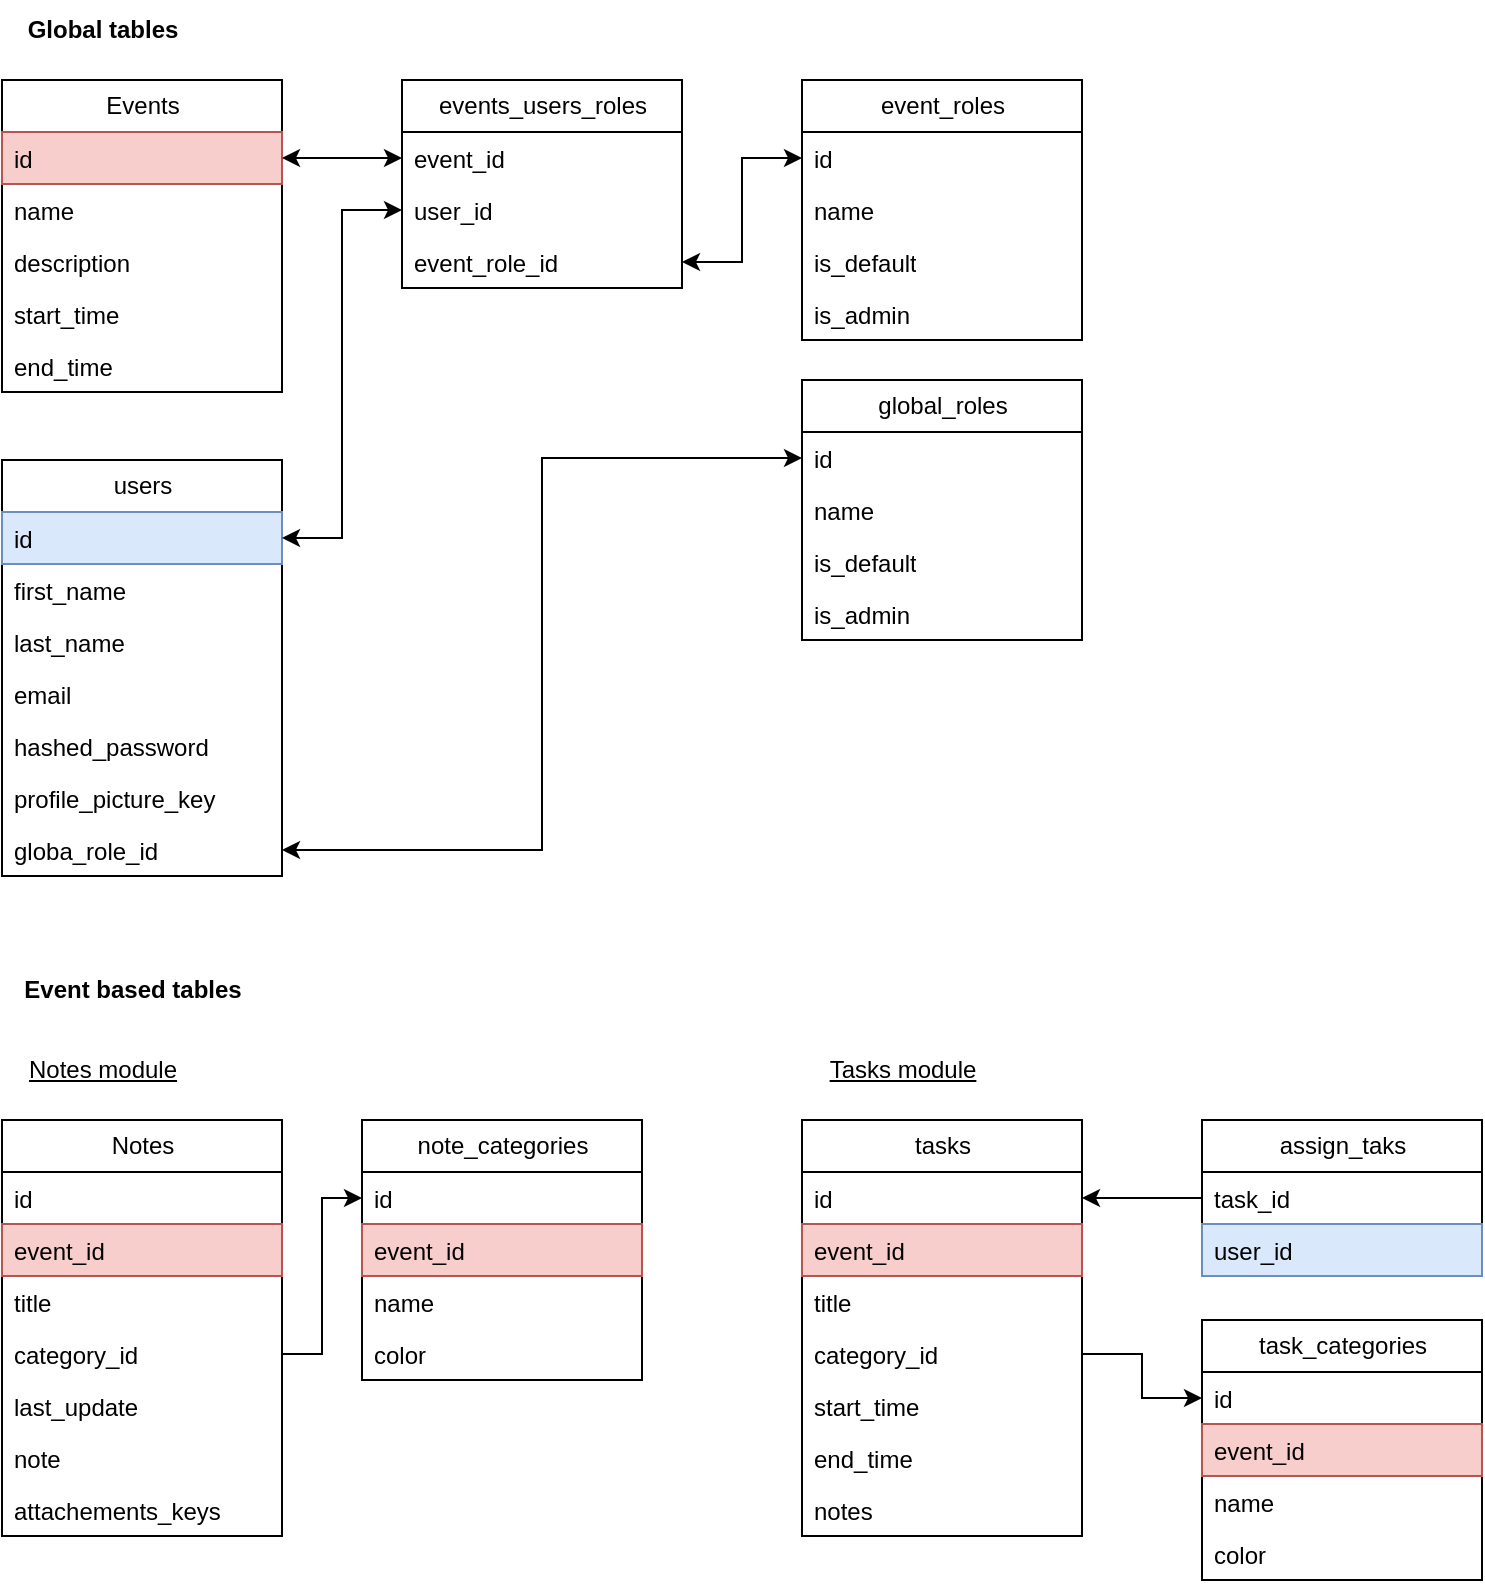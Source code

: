 <mxfile version="24.8.4">
  <diagram name="Page-1" id="iI7dP2M1P5-zbkGskndh">
    <mxGraphModel dx="1434" dy="1921" grid="1" gridSize="10" guides="1" tooltips="1" connect="1" arrows="1" fold="1" page="1" pageScale="1" pageWidth="850" pageHeight="1100" math="0" shadow="0">
      <root>
        <mxCell id="0" />
        <mxCell id="1" parent="0" />
        <mxCell id="j5bDEHMONRcr5StY_7Du-1" value="users" style="swimlane;fontStyle=0;childLayout=stackLayout;horizontal=1;startSize=26;fillColor=none;horizontalStack=0;resizeParent=1;resizeParentMax=0;resizeLast=0;collapsible=1;marginBottom=0;html=1;swimlaneLine=1;strokeColor=default;" vertex="1" parent="1">
          <mxGeometry x="40" y="-850" width="140" height="208" as="geometry">
            <mxRectangle x="40" y="40" width="70" height="30" as="alternateBounds" />
          </mxGeometry>
        </mxCell>
        <mxCell id="j5bDEHMONRcr5StY_7Du-21" value="id" style="text;strokeColor=#6c8ebf;fillColor=#dae8fc;align=left;verticalAlign=top;spacingLeft=4;spacingRight=4;overflow=hidden;rotatable=0;points=[[0,0.5],[1,0.5]];portConstraint=eastwest;whiteSpace=wrap;html=1;" vertex="1" parent="j5bDEHMONRcr5StY_7Du-1">
          <mxGeometry y="26" width="140" height="26" as="geometry" />
        </mxCell>
        <mxCell id="j5bDEHMONRcr5StY_7Du-2" value="first_name" style="text;strokeColor=none;fillColor=none;align=left;verticalAlign=top;spacingLeft=4;spacingRight=4;overflow=hidden;rotatable=0;points=[[0,0.5],[1,0.5]];portConstraint=eastwest;whiteSpace=wrap;html=1;" vertex="1" parent="j5bDEHMONRcr5StY_7Du-1">
          <mxGeometry y="52" width="140" height="26" as="geometry" />
        </mxCell>
        <mxCell id="j5bDEHMONRcr5StY_7Du-3" value="last_name" style="text;strokeColor=none;fillColor=none;align=left;verticalAlign=top;spacingLeft=4;spacingRight=4;overflow=hidden;rotatable=0;points=[[0,0.5],[1,0.5]];portConstraint=eastwest;whiteSpace=wrap;html=1;" vertex="1" parent="j5bDEHMONRcr5StY_7Du-1">
          <mxGeometry y="78" width="140" height="26" as="geometry" />
        </mxCell>
        <mxCell id="j5bDEHMONRcr5StY_7Du-4" value="&lt;div&gt;email&lt;/div&gt;&lt;div&gt;&lt;br&gt;&lt;/div&gt;" style="text;strokeColor=none;fillColor=none;align=left;verticalAlign=top;spacingLeft=4;spacingRight=4;overflow=hidden;rotatable=0;points=[[0,0.5],[1,0.5]];portConstraint=eastwest;whiteSpace=wrap;html=1;" vertex="1" parent="j5bDEHMONRcr5StY_7Du-1">
          <mxGeometry y="104" width="140" height="26" as="geometry" />
        </mxCell>
        <mxCell id="j5bDEHMONRcr5StY_7Du-12" value="hashed_password" style="text;strokeColor=none;fillColor=none;align=left;verticalAlign=top;spacingLeft=4;spacingRight=4;overflow=hidden;rotatable=0;points=[[0,0.5],[1,0.5]];portConstraint=eastwest;whiteSpace=wrap;html=1;" vertex="1" parent="j5bDEHMONRcr5StY_7Du-1">
          <mxGeometry y="130" width="140" height="26" as="geometry" />
        </mxCell>
        <mxCell id="j5bDEHMONRcr5StY_7Du-13" value="&lt;div&gt;profile_picture_key&lt;/div&gt;" style="text;strokeColor=none;fillColor=none;align=left;verticalAlign=top;spacingLeft=4;spacingRight=4;overflow=hidden;rotatable=0;points=[[0,0.5],[1,0.5]];portConstraint=eastwest;whiteSpace=wrap;html=1;" vertex="1" parent="j5bDEHMONRcr5StY_7Du-1">
          <mxGeometry y="156" width="140" height="26" as="geometry" />
        </mxCell>
        <mxCell id="j5bDEHMONRcr5StY_7Du-20" value="&lt;div&gt;globa_role_id&lt;/div&gt;" style="text;strokeColor=none;fillColor=none;align=left;verticalAlign=top;spacingLeft=4;spacingRight=4;overflow=hidden;rotatable=0;points=[[0,0.5],[1,0.5]];portConstraint=eastwest;whiteSpace=wrap;html=1;" vertex="1" parent="j5bDEHMONRcr5StY_7Du-1">
          <mxGeometry y="182" width="140" height="26" as="geometry" />
        </mxCell>
        <mxCell id="j5bDEHMONRcr5StY_7Du-16" value="global_roles" style="swimlane;fontStyle=0;childLayout=stackLayout;horizontal=1;startSize=26;fillColor=none;horizontalStack=0;resizeParent=1;resizeParentMax=0;resizeLast=0;collapsible=1;marginBottom=0;html=1;" vertex="1" parent="1">
          <mxGeometry x="440" y="-890" width="140" height="130" as="geometry" />
        </mxCell>
        <mxCell id="j5bDEHMONRcr5StY_7Du-17" value="id" style="text;strokeColor=none;fillColor=none;align=left;verticalAlign=top;spacingLeft=4;spacingRight=4;overflow=hidden;rotatable=0;points=[[0,0.5],[1,0.5]];portConstraint=eastwest;whiteSpace=wrap;html=1;" vertex="1" parent="j5bDEHMONRcr5StY_7Du-16">
          <mxGeometry y="26" width="140" height="26" as="geometry" />
        </mxCell>
        <mxCell id="j5bDEHMONRcr5StY_7Du-19" value="name" style="text;strokeColor=none;fillColor=none;align=left;verticalAlign=top;spacingLeft=4;spacingRight=4;overflow=hidden;rotatable=0;points=[[0,0.5],[1,0.5]];portConstraint=eastwest;whiteSpace=wrap;html=1;" vertex="1" parent="j5bDEHMONRcr5StY_7Du-16">
          <mxGeometry y="52" width="140" height="26" as="geometry" />
        </mxCell>
        <mxCell id="j5bDEHMONRcr5StY_7Du-22" value="is_default" style="text;strokeColor=none;fillColor=none;align=left;verticalAlign=top;spacingLeft=4;spacingRight=4;overflow=hidden;rotatable=0;points=[[0,0.5],[1,0.5]];portConstraint=eastwest;whiteSpace=wrap;html=1;" vertex="1" parent="j5bDEHMONRcr5StY_7Du-16">
          <mxGeometry y="78" width="140" height="26" as="geometry" />
        </mxCell>
        <mxCell id="j5bDEHMONRcr5StY_7Du-23" value="is_admin" style="text;strokeColor=none;fillColor=none;align=left;verticalAlign=top;spacingLeft=4;spacingRight=4;overflow=hidden;rotatable=0;points=[[0,0.5],[1,0.5]];portConstraint=eastwest;whiteSpace=wrap;html=1;" vertex="1" parent="j5bDEHMONRcr5StY_7Du-16">
          <mxGeometry y="104" width="140" height="26" as="geometry" />
        </mxCell>
        <mxCell id="j5bDEHMONRcr5StY_7Du-24" style="edgeStyle=orthogonalEdgeStyle;rounded=0;orthogonalLoop=1;jettySize=auto;html=1;exitX=1;exitY=0.5;exitDx=0;exitDy=0;entryX=0;entryY=0.5;entryDx=0;entryDy=0;startArrow=classic;startFill=1;" edge="1" parent="1" source="j5bDEHMONRcr5StY_7Du-20" target="j5bDEHMONRcr5StY_7Du-17">
          <mxGeometry relative="1" as="geometry" />
        </mxCell>
        <mxCell id="j5bDEHMONRcr5StY_7Du-25" value="event_roles" style="swimlane;fontStyle=0;childLayout=stackLayout;horizontal=1;startSize=26;fillColor=none;horizontalStack=0;resizeParent=1;resizeParentMax=0;resizeLast=0;collapsible=1;marginBottom=0;html=1;" vertex="1" parent="1">
          <mxGeometry x="440" y="-1040" width="140" height="130" as="geometry" />
        </mxCell>
        <mxCell id="j5bDEHMONRcr5StY_7Du-26" value="id" style="text;strokeColor=none;fillColor=none;align=left;verticalAlign=top;spacingLeft=4;spacingRight=4;overflow=hidden;rotatable=0;points=[[0,0.5],[1,0.5]];portConstraint=eastwest;whiteSpace=wrap;html=1;" vertex="1" parent="j5bDEHMONRcr5StY_7Du-25">
          <mxGeometry y="26" width="140" height="26" as="geometry" />
        </mxCell>
        <mxCell id="j5bDEHMONRcr5StY_7Du-27" value="name" style="text;strokeColor=none;fillColor=none;align=left;verticalAlign=top;spacingLeft=4;spacingRight=4;overflow=hidden;rotatable=0;points=[[0,0.5],[1,0.5]];portConstraint=eastwest;whiteSpace=wrap;html=1;" vertex="1" parent="j5bDEHMONRcr5StY_7Du-25">
          <mxGeometry y="52" width="140" height="26" as="geometry" />
        </mxCell>
        <mxCell id="j5bDEHMONRcr5StY_7Du-28" value="is_default" style="text;strokeColor=none;fillColor=none;align=left;verticalAlign=top;spacingLeft=4;spacingRight=4;overflow=hidden;rotatable=0;points=[[0,0.5],[1,0.5]];portConstraint=eastwest;whiteSpace=wrap;html=1;" vertex="1" parent="j5bDEHMONRcr5StY_7Du-25">
          <mxGeometry y="78" width="140" height="26" as="geometry" />
        </mxCell>
        <mxCell id="j5bDEHMONRcr5StY_7Du-29" value="is_admin" style="text;strokeColor=none;fillColor=none;align=left;verticalAlign=top;spacingLeft=4;spacingRight=4;overflow=hidden;rotatable=0;points=[[0,0.5],[1,0.5]];portConstraint=eastwest;whiteSpace=wrap;html=1;" vertex="1" parent="j5bDEHMONRcr5StY_7Du-25">
          <mxGeometry y="104" width="140" height="26" as="geometry" />
        </mxCell>
        <mxCell id="j5bDEHMONRcr5StY_7Du-30" value="Events" style="swimlane;fontStyle=0;childLayout=stackLayout;horizontal=1;startSize=26;fillColor=none;horizontalStack=0;resizeParent=1;resizeParentMax=0;resizeLast=0;collapsible=1;marginBottom=0;html=1;" vertex="1" parent="1">
          <mxGeometry x="40" y="-1040" width="140" height="156" as="geometry" />
        </mxCell>
        <mxCell id="j5bDEHMONRcr5StY_7Du-31" value="id" style="text;strokeColor=#b85450;fillColor=#f8cecc;align=left;verticalAlign=top;spacingLeft=4;spacingRight=4;overflow=hidden;rotatable=0;points=[[0,0.5],[1,0.5]];portConstraint=eastwest;whiteSpace=wrap;html=1;" vertex="1" parent="j5bDEHMONRcr5StY_7Du-30">
          <mxGeometry y="26" width="140" height="26" as="geometry" />
        </mxCell>
        <mxCell id="j5bDEHMONRcr5StY_7Du-32" value="name" style="text;strokeColor=none;fillColor=none;align=left;verticalAlign=top;spacingLeft=4;spacingRight=4;overflow=hidden;rotatable=0;points=[[0,0.5],[1,0.5]];portConstraint=eastwest;whiteSpace=wrap;html=1;" vertex="1" parent="j5bDEHMONRcr5StY_7Du-30">
          <mxGeometry y="52" width="140" height="26" as="geometry" />
        </mxCell>
        <mxCell id="j5bDEHMONRcr5StY_7Du-33" value="description" style="text;strokeColor=none;fillColor=none;align=left;verticalAlign=top;spacingLeft=4;spacingRight=4;overflow=hidden;rotatable=0;points=[[0,0.5],[1,0.5]];portConstraint=eastwest;whiteSpace=wrap;html=1;" vertex="1" parent="j5bDEHMONRcr5StY_7Du-30">
          <mxGeometry y="78" width="140" height="26" as="geometry" />
        </mxCell>
        <mxCell id="j5bDEHMONRcr5StY_7Du-34" value="&lt;div&gt;start_time&lt;/div&gt;" style="text;strokeColor=none;fillColor=none;align=left;verticalAlign=top;spacingLeft=4;spacingRight=4;overflow=hidden;rotatable=0;points=[[0,0.5],[1,0.5]];portConstraint=eastwest;whiteSpace=wrap;html=1;" vertex="1" parent="j5bDEHMONRcr5StY_7Du-30">
          <mxGeometry y="104" width="140" height="26" as="geometry" />
        </mxCell>
        <mxCell id="j5bDEHMONRcr5StY_7Du-35" value="end_time" style="text;strokeColor=none;fillColor=none;align=left;verticalAlign=top;spacingLeft=4;spacingRight=4;overflow=hidden;rotatable=0;points=[[0,0.5],[1,0.5]];portConstraint=eastwest;whiteSpace=wrap;html=1;" vertex="1" parent="j5bDEHMONRcr5StY_7Du-30">
          <mxGeometry y="130" width="140" height="26" as="geometry" />
        </mxCell>
        <mxCell id="j5bDEHMONRcr5StY_7Du-36" value="events_users_roles" style="swimlane;fontStyle=0;childLayout=stackLayout;horizontal=1;startSize=26;fillColor=none;horizontalStack=0;resizeParent=1;resizeParentMax=0;resizeLast=0;collapsible=1;marginBottom=0;html=1;" vertex="1" parent="1">
          <mxGeometry x="240" y="-1040" width="140" height="104" as="geometry" />
        </mxCell>
        <mxCell id="j5bDEHMONRcr5StY_7Du-37" value="event_id" style="text;strokeColor=none;fillColor=none;align=left;verticalAlign=top;spacingLeft=4;spacingRight=4;overflow=hidden;rotatable=0;points=[[0,0.5],[1,0.5]];portConstraint=eastwest;whiteSpace=wrap;html=1;" vertex="1" parent="j5bDEHMONRcr5StY_7Du-36">
          <mxGeometry y="26" width="140" height="26" as="geometry" />
        </mxCell>
        <mxCell id="j5bDEHMONRcr5StY_7Du-38" value="user_id" style="text;strokeColor=none;fillColor=none;align=left;verticalAlign=top;spacingLeft=4;spacingRight=4;overflow=hidden;rotatable=0;points=[[0,0.5],[1,0.5]];portConstraint=eastwest;whiteSpace=wrap;html=1;" vertex="1" parent="j5bDEHMONRcr5StY_7Du-36">
          <mxGeometry y="52" width="140" height="26" as="geometry" />
        </mxCell>
        <mxCell id="j5bDEHMONRcr5StY_7Du-39" value="event_role_id" style="text;strokeColor=none;fillColor=none;align=left;verticalAlign=top;spacingLeft=4;spacingRight=4;overflow=hidden;rotatable=0;points=[[0,0.5],[1,0.5]];portConstraint=eastwest;whiteSpace=wrap;html=1;" vertex="1" parent="j5bDEHMONRcr5StY_7Du-36">
          <mxGeometry y="78" width="140" height="26" as="geometry" />
        </mxCell>
        <mxCell id="j5bDEHMONRcr5StY_7Du-40" style="edgeStyle=orthogonalEdgeStyle;rounded=0;orthogonalLoop=1;jettySize=auto;html=1;entryX=0;entryY=0.5;entryDx=0;entryDy=0;startArrow=classic;startFill=1;" edge="1" parent="1" source="j5bDEHMONRcr5StY_7Du-21" target="j5bDEHMONRcr5StY_7Du-38">
          <mxGeometry relative="1" as="geometry" />
        </mxCell>
        <mxCell id="j5bDEHMONRcr5StY_7Du-41" style="edgeStyle=orthogonalEdgeStyle;rounded=0;orthogonalLoop=1;jettySize=auto;html=1;exitX=1;exitY=0.5;exitDx=0;exitDy=0;entryX=0;entryY=0.5;entryDx=0;entryDy=0;startArrow=classic;startFill=1;" edge="1" parent="1" source="j5bDEHMONRcr5StY_7Du-31" target="j5bDEHMONRcr5StY_7Du-37">
          <mxGeometry relative="1" as="geometry" />
        </mxCell>
        <mxCell id="j5bDEHMONRcr5StY_7Du-43" style="edgeStyle=orthogonalEdgeStyle;rounded=0;orthogonalLoop=1;jettySize=auto;html=1;entryX=0;entryY=0.5;entryDx=0;entryDy=0;startArrow=classic;startFill=1;" edge="1" parent="1" source="j5bDEHMONRcr5StY_7Du-39" target="j5bDEHMONRcr5StY_7Du-26">
          <mxGeometry relative="1" as="geometry" />
        </mxCell>
        <mxCell id="j5bDEHMONRcr5StY_7Du-45" value="Notes" style="swimlane;fontStyle=0;childLayout=stackLayout;horizontal=1;startSize=26;fillColor=none;horizontalStack=0;resizeParent=1;resizeParentMax=0;resizeLast=0;collapsible=1;marginBottom=0;html=1;" vertex="1" parent="1">
          <mxGeometry x="40" y="-520" width="140" height="208" as="geometry" />
        </mxCell>
        <mxCell id="j5bDEHMONRcr5StY_7Du-46" value="id" style="text;strokeColor=none;fillColor=none;align=left;verticalAlign=top;spacingLeft=4;spacingRight=4;overflow=hidden;rotatable=0;points=[[0,0.5],[1,0.5]];portConstraint=eastwest;whiteSpace=wrap;html=1;" vertex="1" parent="j5bDEHMONRcr5StY_7Du-45">
          <mxGeometry y="26" width="140" height="26" as="geometry" />
        </mxCell>
        <mxCell id="j5bDEHMONRcr5StY_7Du-52" value="event_id" style="text;strokeColor=#b85450;fillColor=#f8cecc;align=left;verticalAlign=top;spacingLeft=4;spacingRight=4;overflow=hidden;rotatable=0;points=[[0,0.5],[1,0.5]];portConstraint=eastwest;whiteSpace=wrap;html=1;" vertex="1" parent="j5bDEHMONRcr5StY_7Du-45">
          <mxGeometry y="52" width="140" height="26" as="geometry" />
        </mxCell>
        <mxCell id="j5bDEHMONRcr5StY_7Du-47" value="title" style="text;strokeColor=none;fillColor=none;align=left;verticalAlign=top;spacingLeft=4;spacingRight=4;overflow=hidden;rotatable=0;points=[[0,0.5],[1,0.5]];portConstraint=eastwest;whiteSpace=wrap;html=1;" vertex="1" parent="j5bDEHMONRcr5StY_7Du-45">
          <mxGeometry y="78" width="140" height="26" as="geometry" />
        </mxCell>
        <mxCell id="j5bDEHMONRcr5StY_7Du-48" value="category_id" style="text;strokeColor=none;fillColor=none;align=left;verticalAlign=top;spacingLeft=4;spacingRight=4;overflow=hidden;rotatable=0;points=[[0,0.5],[1,0.5]];portConstraint=eastwest;whiteSpace=wrap;html=1;" vertex="1" parent="j5bDEHMONRcr5StY_7Du-45">
          <mxGeometry y="104" width="140" height="26" as="geometry" />
        </mxCell>
        <mxCell id="j5bDEHMONRcr5StY_7Du-51" value="last_update" style="text;strokeColor=none;fillColor=none;align=left;verticalAlign=top;spacingLeft=4;spacingRight=4;overflow=hidden;rotatable=0;points=[[0,0.5],[1,0.5]];portConstraint=eastwest;whiteSpace=wrap;html=1;" vertex="1" parent="j5bDEHMONRcr5StY_7Du-45">
          <mxGeometry y="130" width="140" height="26" as="geometry" />
        </mxCell>
        <mxCell id="j5bDEHMONRcr5StY_7Du-49" value="note" style="text;strokeColor=none;fillColor=none;align=left;verticalAlign=top;spacingLeft=4;spacingRight=4;overflow=hidden;rotatable=0;points=[[0,0.5],[1,0.5]];portConstraint=eastwest;whiteSpace=wrap;html=1;" vertex="1" parent="j5bDEHMONRcr5StY_7Du-45">
          <mxGeometry y="156" width="140" height="26" as="geometry" />
        </mxCell>
        <mxCell id="j5bDEHMONRcr5StY_7Du-50" value="attachements_keys" style="text;strokeColor=none;fillColor=none;align=left;verticalAlign=top;spacingLeft=4;spacingRight=4;overflow=hidden;rotatable=0;points=[[0,0.5],[1,0.5]];portConstraint=eastwest;whiteSpace=wrap;html=1;" vertex="1" parent="j5bDEHMONRcr5StY_7Du-45">
          <mxGeometry y="182" width="140" height="26" as="geometry" />
        </mxCell>
        <mxCell id="j5bDEHMONRcr5StY_7Du-56" value="tasks" style="swimlane;fontStyle=0;childLayout=stackLayout;horizontal=1;startSize=26;fillColor=none;horizontalStack=0;resizeParent=1;resizeParentMax=0;resizeLast=0;collapsible=1;marginBottom=0;html=1;" vertex="1" parent="1">
          <mxGeometry x="440" y="-520" width="140" height="208" as="geometry" />
        </mxCell>
        <mxCell id="j5bDEHMONRcr5StY_7Du-57" value="id" style="text;strokeColor=none;fillColor=none;align=left;verticalAlign=top;spacingLeft=4;spacingRight=4;overflow=hidden;rotatable=0;points=[[0,0.5],[1,0.5]];portConstraint=eastwest;whiteSpace=wrap;html=1;" vertex="1" parent="j5bDEHMONRcr5StY_7Du-56">
          <mxGeometry y="26" width="140" height="26" as="geometry" />
        </mxCell>
        <mxCell id="j5bDEHMONRcr5StY_7Du-58" value="event_id" style="text;strokeColor=#b85450;fillColor=#f8cecc;align=left;verticalAlign=top;spacingLeft=4;spacingRight=4;overflow=hidden;rotatable=0;points=[[0,0.5],[1,0.5]];portConstraint=eastwest;whiteSpace=wrap;html=1;" vertex="1" parent="j5bDEHMONRcr5StY_7Du-56">
          <mxGeometry y="52" width="140" height="26" as="geometry" />
        </mxCell>
        <mxCell id="j5bDEHMONRcr5StY_7Du-59" value="title" style="text;strokeColor=none;fillColor=none;align=left;verticalAlign=top;spacingLeft=4;spacingRight=4;overflow=hidden;rotatable=0;points=[[0,0.5],[1,0.5]];portConstraint=eastwest;whiteSpace=wrap;html=1;" vertex="1" parent="j5bDEHMONRcr5StY_7Du-56">
          <mxGeometry y="78" width="140" height="26" as="geometry" />
        </mxCell>
        <mxCell id="j5bDEHMONRcr5StY_7Du-60" value="category_id" style="text;strokeColor=none;fillColor=none;align=left;verticalAlign=top;spacingLeft=4;spacingRight=4;overflow=hidden;rotatable=0;points=[[0,0.5],[1,0.5]];portConstraint=eastwest;whiteSpace=wrap;html=1;" vertex="1" parent="j5bDEHMONRcr5StY_7Du-56">
          <mxGeometry y="104" width="140" height="26" as="geometry" />
        </mxCell>
        <mxCell id="j5bDEHMONRcr5StY_7Du-61" value="start_time" style="text;strokeColor=none;fillColor=none;align=left;verticalAlign=top;spacingLeft=4;spacingRight=4;overflow=hidden;rotatable=0;points=[[0,0.5],[1,0.5]];portConstraint=eastwest;whiteSpace=wrap;html=1;" vertex="1" parent="j5bDEHMONRcr5StY_7Du-56">
          <mxGeometry y="130" width="140" height="26" as="geometry" />
        </mxCell>
        <mxCell id="j5bDEHMONRcr5StY_7Du-62" value="end_time" style="text;strokeColor=none;fillColor=none;align=left;verticalAlign=top;spacingLeft=4;spacingRight=4;overflow=hidden;rotatable=0;points=[[0,0.5],[1,0.5]];portConstraint=eastwest;whiteSpace=wrap;html=1;" vertex="1" parent="j5bDEHMONRcr5StY_7Du-56">
          <mxGeometry y="156" width="140" height="26" as="geometry" />
        </mxCell>
        <mxCell id="j5bDEHMONRcr5StY_7Du-63" value="notes" style="text;strokeColor=none;fillColor=none;align=left;verticalAlign=top;spacingLeft=4;spacingRight=4;overflow=hidden;rotatable=0;points=[[0,0.5],[1,0.5]];portConstraint=eastwest;whiteSpace=wrap;html=1;" vertex="1" parent="j5bDEHMONRcr5StY_7Du-56">
          <mxGeometry y="182" width="140" height="26" as="geometry" />
        </mxCell>
        <mxCell id="j5bDEHMONRcr5StY_7Du-66" value="assign_taks" style="swimlane;fontStyle=0;childLayout=stackLayout;horizontal=1;startSize=26;fillColor=none;horizontalStack=0;resizeParent=1;resizeParentMax=0;resizeLast=0;collapsible=1;marginBottom=0;html=1;" vertex="1" parent="1">
          <mxGeometry x="640" y="-520" width="140" height="78" as="geometry" />
        </mxCell>
        <mxCell id="j5bDEHMONRcr5StY_7Du-67" value="task_id" style="text;strokeColor=none;fillColor=none;align=left;verticalAlign=top;spacingLeft=4;spacingRight=4;overflow=hidden;rotatable=0;points=[[0,0.5],[1,0.5]];portConstraint=eastwest;whiteSpace=wrap;html=1;" vertex="1" parent="j5bDEHMONRcr5StY_7Du-66">
          <mxGeometry y="26" width="140" height="26" as="geometry" />
        </mxCell>
        <mxCell id="j5bDEHMONRcr5StY_7Du-68" value="user_id" style="text;strokeColor=#6c8ebf;fillColor=#dae8fc;align=left;verticalAlign=top;spacingLeft=4;spacingRight=4;overflow=hidden;rotatable=0;points=[[0,0.5],[1,0.5]];portConstraint=eastwest;whiteSpace=wrap;html=1;" vertex="1" parent="j5bDEHMONRcr5StY_7Du-66">
          <mxGeometry y="52" width="140" height="26" as="geometry" />
        </mxCell>
        <mxCell id="j5bDEHMONRcr5StY_7Du-71" value="note_categories" style="swimlane;fontStyle=0;childLayout=stackLayout;horizontal=1;startSize=26;fillColor=none;horizontalStack=0;resizeParent=1;resizeParentMax=0;resizeLast=0;collapsible=1;marginBottom=0;html=1;" vertex="1" parent="1">
          <mxGeometry x="220" y="-520" width="140" height="130" as="geometry" />
        </mxCell>
        <mxCell id="j5bDEHMONRcr5StY_7Du-73" value="id" style="text;strokeColor=none;fillColor=none;align=left;verticalAlign=top;spacingLeft=4;spacingRight=4;overflow=hidden;rotatable=0;points=[[0,0.5],[1,0.5]];portConstraint=eastwest;whiteSpace=wrap;html=1;" vertex="1" parent="j5bDEHMONRcr5StY_7Du-71">
          <mxGeometry y="26" width="140" height="26" as="geometry" />
        </mxCell>
        <mxCell id="j5bDEHMONRcr5StY_7Du-75" value="event_id" style="text;strokeColor=#b85450;fillColor=#f8cecc;align=left;verticalAlign=top;spacingLeft=4;spacingRight=4;overflow=hidden;rotatable=0;points=[[0,0.5],[1,0.5]];portConstraint=eastwest;whiteSpace=wrap;html=1;" vertex="1" parent="j5bDEHMONRcr5StY_7Du-71">
          <mxGeometry y="52" width="140" height="26" as="geometry" />
        </mxCell>
        <mxCell id="j5bDEHMONRcr5StY_7Du-76" value="name" style="text;strokeColor=none;fillColor=none;align=left;verticalAlign=top;spacingLeft=4;spacingRight=4;overflow=hidden;rotatable=0;points=[[0,0.5],[1,0.5]];portConstraint=eastwest;whiteSpace=wrap;html=1;" vertex="1" parent="j5bDEHMONRcr5StY_7Du-71">
          <mxGeometry y="78" width="140" height="26" as="geometry" />
        </mxCell>
        <mxCell id="j5bDEHMONRcr5StY_7Du-77" value="color" style="text;strokeColor=none;fillColor=none;align=left;verticalAlign=top;spacingLeft=4;spacingRight=4;overflow=hidden;rotatable=0;points=[[0,0.5],[1,0.5]];portConstraint=eastwest;whiteSpace=wrap;html=1;" vertex="1" parent="j5bDEHMONRcr5StY_7Du-71">
          <mxGeometry y="104" width="140" height="26" as="geometry" />
        </mxCell>
        <mxCell id="j5bDEHMONRcr5StY_7Du-78" style="edgeStyle=orthogonalEdgeStyle;rounded=0;orthogonalLoop=1;jettySize=auto;html=1;exitX=1;exitY=0.5;exitDx=0;exitDy=0;entryX=0;entryY=0.5;entryDx=0;entryDy=0;" edge="1" parent="1" source="j5bDEHMONRcr5StY_7Du-48" target="j5bDEHMONRcr5StY_7Du-73">
          <mxGeometry relative="1" as="geometry" />
        </mxCell>
        <mxCell id="j5bDEHMONRcr5StY_7Du-80" value="task_categories" style="swimlane;fontStyle=0;childLayout=stackLayout;horizontal=1;startSize=26;fillColor=none;horizontalStack=0;resizeParent=1;resizeParentMax=0;resizeLast=0;collapsible=1;marginBottom=0;html=1;" vertex="1" parent="1">
          <mxGeometry x="640" y="-420" width="140" height="130" as="geometry" />
        </mxCell>
        <mxCell id="j5bDEHMONRcr5StY_7Du-81" value="id" style="text;strokeColor=none;fillColor=none;align=left;verticalAlign=top;spacingLeft=4;spacingRight=4;overflow=hidden;rotatable=0;points=[[0,0.5],[1,0.5]];portConstraint=eastwest;whiteSpace=wrap;html=1;" vertex="1" parent="j5bDEHMONRcr5StY_7Du-80">
          <mxGeometry y="26" width="140" height="26" as="geometry" />
        </mxCell>
        <mxCell id="j5bDEHMONRcr5StY_7Du-82" value="event_id" style="text;strokeColor=#b85450;fillColor=#f8cecc;align=left;verticalAlign=top;spacingLeft=4;spacingRight=4;overflow=hidden;rotatable=0;points=[[0,0.5],[1,0.5]];portConstraint=eastwest;whiteSpace=wrap;html=1;" vertex="1" parent="j5bDEHMONRcr5StY_7Du-80">
          <mxGeometry y="52" width="140" height="26" as="geometry" />
        </mxCell>
        <mxCell id="j5bDEHMONRcr5StY_7Du-83" value="name" style="text;strokeColor=none;fillColor=none;align=left;verticalAlign=top;spacingLeft=4;spacingRight=4;overflow=hidden;rotatable=0;points=[[0,0.5],[1,0.5]];portConstraint=eastwest;whiteSpace=wrap;html=1;" vertex="1" parent="j5bDEHMONRcr5StY_7Du-80">
          <mxGeometry y="78" width="140" height="26" as="geometry" />
        </mxCell>
        <mxCell id="j5bDEHMONRcr5StY_7Du-84" value="color" style="text;strokeColor=none;fillColor=none;align=left;verticalAlign=top;spacingLeft=4;spacingRight=4;overflow=hidden;rotatable=0;points=[[0,0.5],[1,0.5]];portConstraint=eastwest;whiteSpace=wrap;html=1;" vertex="1" parent="j5bDEHMONRcr5StY_7Du-80">
          <mxGeometry y="104" width="140" height="26" as="geometry" />
        </mxCell>
        <mxCell id="j5bDEHMONRcr5StY_7Du-85" style="edgeStyle=orthogonalEdgeStyle;rounded=0;orthogonalLoop=1;jettySize=auto;html=1;exitX=0;exitY=0.5;exitDx=0;exitDy=0;entryX=1;entryY=0.5;entryDx=0;entryDy=0;" edge="1" parent="1" source="j5bDEHMONRcr5StY_7Du-67" target="j5bDEHMONRcr5StY_7Du-57">
          <mxGeometry relative="1" as="geometry" />
        </mxCell>
        <mxCell id="j5bDEHMONRcr5StY_7Du-86" style="edgeStyle=orthogonalEdgeStyle;rounded=0;orthogonalLoop=1;jettySize=auto;html=1;exitX=1;exitY=0.5;exitDx=0;exitDy=0;entryX=0;entryY=0.5;entryDx=0;entryDy=0;" edge="1" parent="1" source="j5bDEHMONRcr5StY_7Du-60" target="j5bDEHMONRcr5StY_7Du-81">
          <mxGeometry relative="1" as="geometry" />
        </mxCell>
        <mxCell id="j5bDEHMONRcr5StY_7Du-87" value="&lt;b&gt;Global tables&lt;/b&gt;" style="text;html=1;align=center;verticalAlign=middle;resizable=0;points=[];autosize=1;strokeColor=none;fillColor=none;" vertex="1" parent="1">
          <mxGeometry x="40" y="-1080" width="100" height="30" as="geometry" />
        </mxCell>
        <mxCell id="j5bDEHMONRcr5StY_7Du-88" value="&lt;u&gt;Notes module&lt;/u&gt;" style="text;html=1;align=center;verticalAlign=middle;resizable=0;points=[];autosize=1;strokeColor=none;fillColor=none;" vertex="1" parent="1">
          <mxGeometry x="40" y="-560" width="100" height="30" as="geometry" />
        </mxCell>
        <mxCell id="j5bDEHMONRcr5StY_7Du-95" value="&lt;u&gt;Tasks module&lt;/u&gt;" style="text;html=1;align=center;verticalAlign=middle;resizable=0;points=[];autosize=1;strokeColor=none;fillColor=none;" vertex="1" parent="1">
          <mxGeometry x="440" y="-560" width="100" height="30" as="geometry" />
        </mxCell>
        <mxCell id="j5bDEHMONRcr5StY_7Du-96" value="&lt;div&gt;&lt;b&gt;Event based tables&lt;/b&gt;&lt;/div&gt;" style="text;html=1;align=center;verticalAlign=middle;resizable=0;points=[];autosize=1;strokeColor=none;fillColor=none;" vertex="1" parent="1">
          <mxGeometry x="40" y="-600" width="130" height="30" as="geometry" />
        </mxCell>
      </root>
    </mxGraphModel>
  </diagram>
</mxfile>
